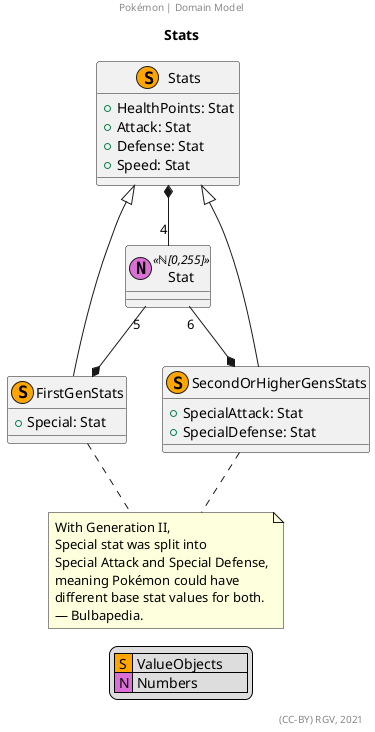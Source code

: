 @startuml
title Stats
center header Pokémon | Domain Model
'''''''''''''
'''''''''''''

class Stat <<(N, orchid) ℕ[0,255]>>

class Stats <<(S, orange)>>{
    +HealthPoints: Stat
    +Attack: Stat
    +Defense: Stat
    +Speed: Stat
}

class FirstGenStats <<(S, orange)>>{
    +Special: Stat
}

class SecondOrHigherGensStats <<(S, orange)>>{
    +SpecialAttack: Stat
    +SpecialDefense: Stat
}

'''''''''''''

Stats *-- "4" Stat

FirstGenStats -u-|> Stats
FirstGenStats *-u- "5" Stat

SecondOrHigherGensStats -u-|> Stats
SecondOrHigherGensStats *-u- "6" Stat

note as Note
 With Generation II,
 Special stat was split into
 Special Attack and Special Defense,
 meaning Pokémon could have
 different base stat values for both.
 — Bulbapedia.
end note
Note .u. SecondOrHigherGensStats
Note .u. FirstGenStats

'''''''''''''
legend
|       <#orange> S | ValueObjects       |
|       <#orchid> N | Numbers            |
end legend
'''''''''''''
right footer (CC-BY) RGV, 2021
@enduml